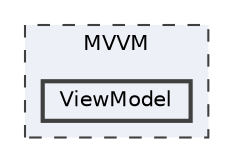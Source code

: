 digraph "MVVM/ViewModel"
{
 // INTERACTIVE_SVG=YES
 // LATEX_PDF_SIZE
  bgcolor="transparent";
  edge [fontname=Helvetica,fontsize=10,labelfontname=Helvetica,labelfontsize=10];
  node [fontname=Helvetica,fontsize=10,shape=box,height=0.2,width=0.4];
  compound=true
  subgraph clusterdir_a800818f8fd26d20efea62b13b6b8bed {
    graph [ bgcolor="#edf0f7", pencolor="grey25", label="MVVM", fontname=Helvetica,fontsize=10 style="filled,dashed", URL="dir_a800818f8fd26d20efea62b13b6b8bed.html",tooltip=""]
  dir_f4e4fc4d92d369bb0ca392c969ba322e [label="ViewModel", fillcolor="#edf0f7", color="grey25", style="filled,bold", URL="dir_f4e4fc4d92d369bb0ca392c969ba322e.html",tooltip=""];
  }
}
